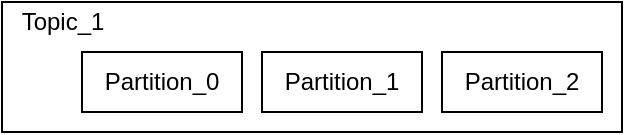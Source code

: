 <mxfile version="13.6.4" type="github"><diagram id="wmCBktv6zsK5_SvUfLYE" name="Page-1"><mxGraphModel dx="1390" dy="799" grid="1" gridSize="10" guides="1" tooltips="1" connect="1" arrows="1" fold="1" page="0" pageScale="1" pageWidth="827" pageHeight="1169" math="0" shadow="0"><root><mxCell id="0"/><mxCell id="1" parent="0"/><mxCell id="bmoJBN776M63hdj7iTL8-1" value="" style="rounded=0;whiteSpace=wrap;html=1;" vertex="1" parent="1"><mxGeometry x="180" y="320" width="310" height="65" as="geometry"/></mxCell><mxCell id="bmoJBN776M63hdj7iTL8-2" value="Partition_0" style="rounded=0;whiteSpace=wrap;html=1;" vertex="1" parent="1"><mxGeometry x="220" y="345" width="80" height="30" as="geometry"/></mxCell><mxCell id="bmoJBN776M63hdj7iTL8-6" value="Partition_1" style="rounded=0;whiteSpace=wrap;html=1;" vertex="1" parent="1"><mxGeometry x="310" y="345" width="80" height="30" as="geometry"/></mxCell><mxCell id="bmoJBN776M63hdj7iTL8-7" value="Partition_2" style="rounded=0;whiteSpace=wrap;html=1;" vertex="1" parent="1"><mxGeometry x="400" y="345" width="80" height="30" as="geometry"/></mxCell><mxCell id="bmoJBN776M63hdj7iTL8-8" value="Topic_1" style="text;html=1;resizable=0;autosize=1;align=center;verticalAlign=middle;points=[];fillColor=none;strokeColor=none;rounded=0;" vertex="1" parent="1"><mxGeometry x="180" y="320" width="60" height="20" as="geometry"/></mxCell></root></mxGraphModel></diagram></mxfile>